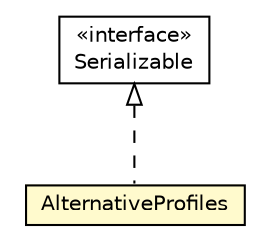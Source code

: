 #!/usr/local/bin/dot
#
# Class diagram 
# Generated by UMLGraph version R5_6-24-gf6e263 (http://www.umlgraph.org/)
#

digraph G {
	edge [fontname="Helvetica",fontsize=10,labelfontname="Helvetica",labelfontsize=10];
	node [fontname="Helvetica",fontsize=10,shape=plaintext];
	nodesep=0.25;
	ranksep=0.5;
	// org.universAAL.middleware.interfaces.mpa.model.AalMpa.ApplicationProfile.AalSpace.AlternativeProfiles
	c97487 [label=<<table title="org.universAAL.middleware.interfaces.mpa.model.AalMpa.ApplicationProfile.AalSpace.AlternativeProfiles" border="0" cellborder="1" cellspacing="0" cellpadding="2" port="p" bgcolor="lemonChiffon" href="./AalMpa.ApplicationProfile.AalSpace.AlternativeProfiles.html">
		<tr><td><table border="0" cellspacing="0" cellpadding="1">
<tr><td align="center" balign="center"> AlternativeProfiles </td></tr>
		</table></td></tr>
		</table>>, URL="./AalMpa.ApplicationProfile.AalSpace.AlternativeProfiles.html", fontname="Helvetica", fontcolor="black", fontsize=10.0];
	//org.universAAL.middleware.interfaces.mpa.model.AalMpa.ApplicationProfile.AalSpace.AlternativeProfiles implements java.io.Serializable
	c97863:p -> c97487:p [dir=back,arrowtail=empty,style=dashed];
	// java.io.Serializable
	c97863 [label=<<table title="java.io.Serializable" border="0" cellborder="1" cellspacing="0" cellpadding="2" port="p" href="http://java.sun.com/j2se/1.4.2/docs/api/java/io/Serializable.html">
		<tr><td><table border="0" cellspacing="0" cellpadding="1">
<tr><td align="center" balign="center"> &#171;interface&#187; </td></tr>
<tr><td align="center" balign="center"> Serializable </td></tr>
		</table></td></tr>
		</table>>, URL="http://java.sun.com/j2se/1.4.2/docs/api/java/io/Serializable.html", fontname="Helvetica", fontcolor="black", fontsize=10.0];
}

